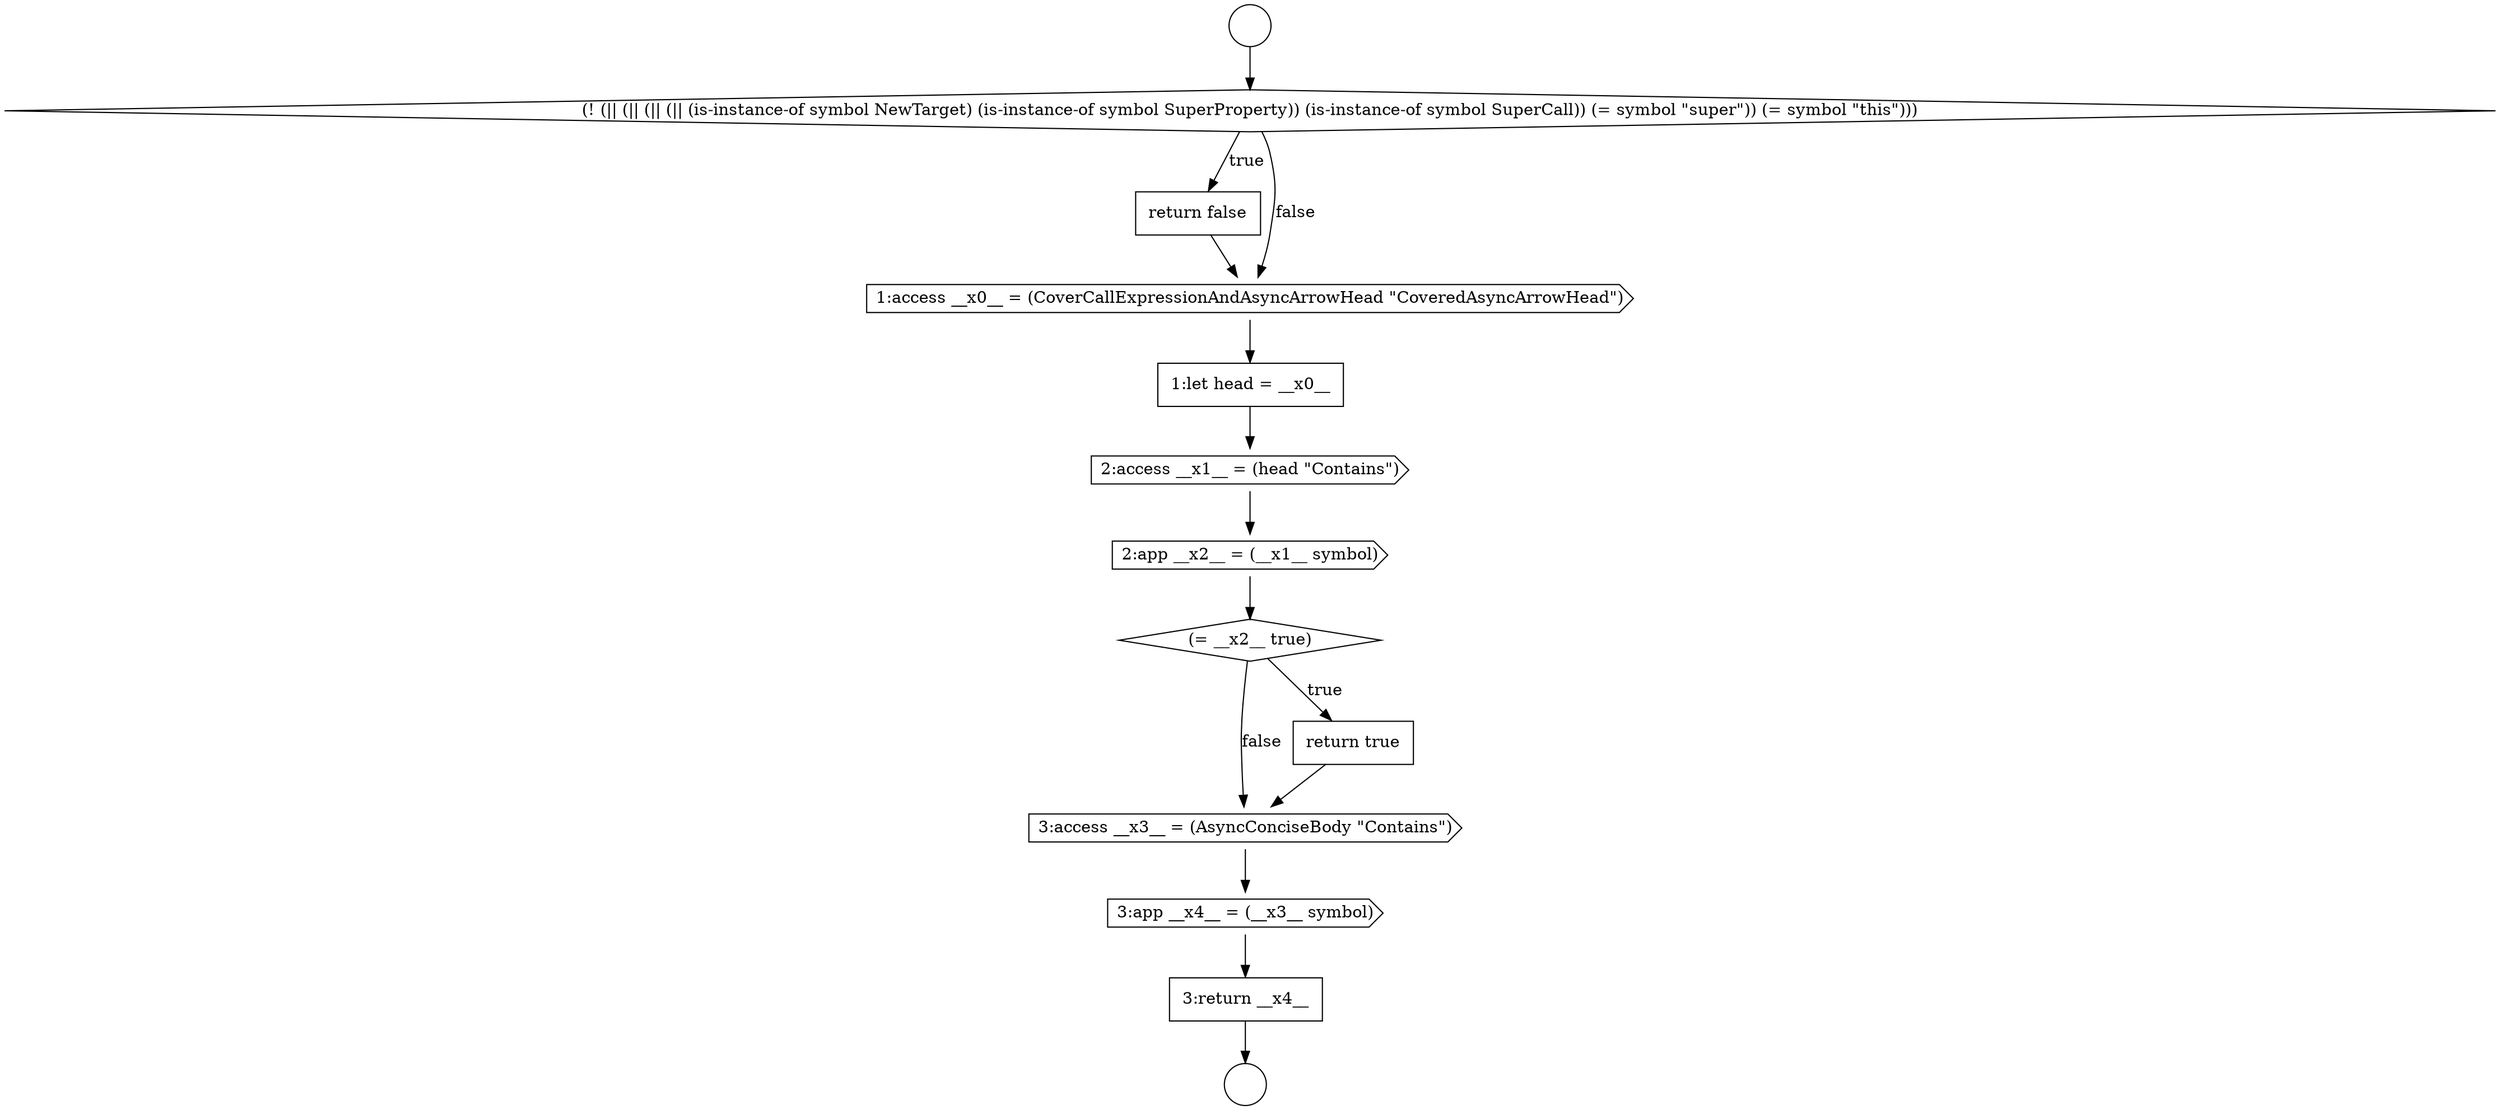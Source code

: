 digraph {
  node10277 [shape=none, margin=0, label=<<font color="black">
    <table border="0" cellborder="1" cellspacing="0" cellpadding="10">
      <tr><td align="left">return false</td></tr>
    </table>
  </font>> color="black" fillcolor="white" style=filled]
  node10282 [shape=diamond, label=<<font color="black">(= __x2__ true)</font>> color="black" fillcolor="white" style=filled]
  node10286 [shape=none, margin=0, label=<<font color="black">
    <table border="0" cellborder="1" cellspacing="0" cellpadding="10">
      <tr><td align="left">3:return __x4__</td></tr>
    </table>
  </font>> color="black" fillcolor="white" style=filled]
  node10278 [shape=cds, label=<<font color="black">1:access __x0__ = (CoverCallExpressionAndAsyncArrowHead &quot;CoveredAsyncArrowHead&quot;)</font>> color="black" fillcolor="white" style=filled]
  node10281 [shape=cds, label=<<font color="black">2:app __x2__ = (__x1__ symbol)</font>> color="black" fillcolor="white" style=filled]
  node10285 [shape=cds, label=<<font color="black">3:app __x4__ = (__x3__ symbol)</font>> color="black" fillcolor="white" style=filled]
  node10274 [shape=circle label=" " color="black" fillcolor="white" style=filled]
  node10284 [shape=cds, label=<<font color="black">3:access __x3__ = (AsyncConciseBody &quot;Contains&quot;)</font>> color="black" fillcolor="white" style=filled]
  node10279 [shape=none, margin=0, label=<<font color="black">
    <table border="0" cellborder="1" cellspacing="0" cellpadding="10">
      <tr><td align="left">1:let head = __x0__</td></tr>
    </table>
  </font>> color="black" fillcolor="white" style=filled]
  node10275 [shape=circle label=" " color="black" fillcolor="white" style=filled]
  node10283 [shape=none, margin=0, label=<<font color="black">
    <table border="0" cellborder="1" cellspacing="0" cellpadding="10">
      <tr><td align="left">return true</td></tr>
    </table>
  </font>> color="black" fillcolor="white" style=filled]
  node10280 [shape=cds, label=<<font color="black">2:access __x1__ = (head &quot;Contains&quot;)</font>> color="black" fillcolor="white" style=filled]
  node10276 [shape=diamond, label=<<font color="black">(! (|| (|| (|| (|| (is-instance-of symbol NewTarget) (is-instance-of symbol SuperProperty)) (is-instance-of symbol SuperCall)) (= symbol &quot;super&quot;)) (= symbol &quot;this&quot;)))</font>> color="black" fillcolor="white" style=filled]
  node10276 -> node10277 [label=<<font color="black">true</font>> color="black"]
  node10276 -> node10278 [label=<<font color="black">false</font>> color="black"]
  node10282 -> node10283 [label=<<font color="black">true</font>> color="black"]
  node10282 -> node10284 [label=<<font color="black">false</font>> color="black"]
  node10283 -> node10284 [ color="black"]
  node10285 -> node10286 [ color="black"]
  node10274 -> node10276 [ color="black"]
  node10279 -> node10280 [ color="black"]
  node10286 -> node10275 [ color="black"]
  node10278 -> node10279 [ color="black"]
  node10277 -> node10278 [ color="black"]
  node10284 -> node10285 [ color="black"]
  node10280 -> node10281 [ color="black"]
  node10281 -> node10282 [ color="black"]
}
